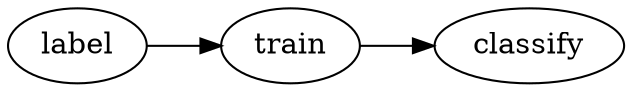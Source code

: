 /* build hints:

# generate a .png output file
dot -O -Tpng plan.dot

# view in a GUI window
dot -Txlib plan.dot

# generate a .svg output file
dot -O -Tsvg plan.dot

*/
digraph G {
  rankdir=LR
  label -> train -> classify
}
